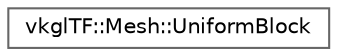 digraph "Graphical Class Hierarchy"
{
 // LATEX_PDF_SIZE
  bgcolor="transparent";
  edge [fontname=Helvetica,fontsize=10,labelfontname=Helvetica,labelfontsize=10];
  node [fontname=Helvetica,fontsize=10,shape=box,height=0.2,width=0.4];
  rankdir="LR";
  Node0 [id="Node000000",label="vkglTF::Mesh::UniformBlock",height=0.2,width=0.4,color="grey40", fillcolor="white", style="filled",URL="$structvkgl_t_f_1_1_mesh_1_1_uniform_block.html",tooltip=" "];
}
